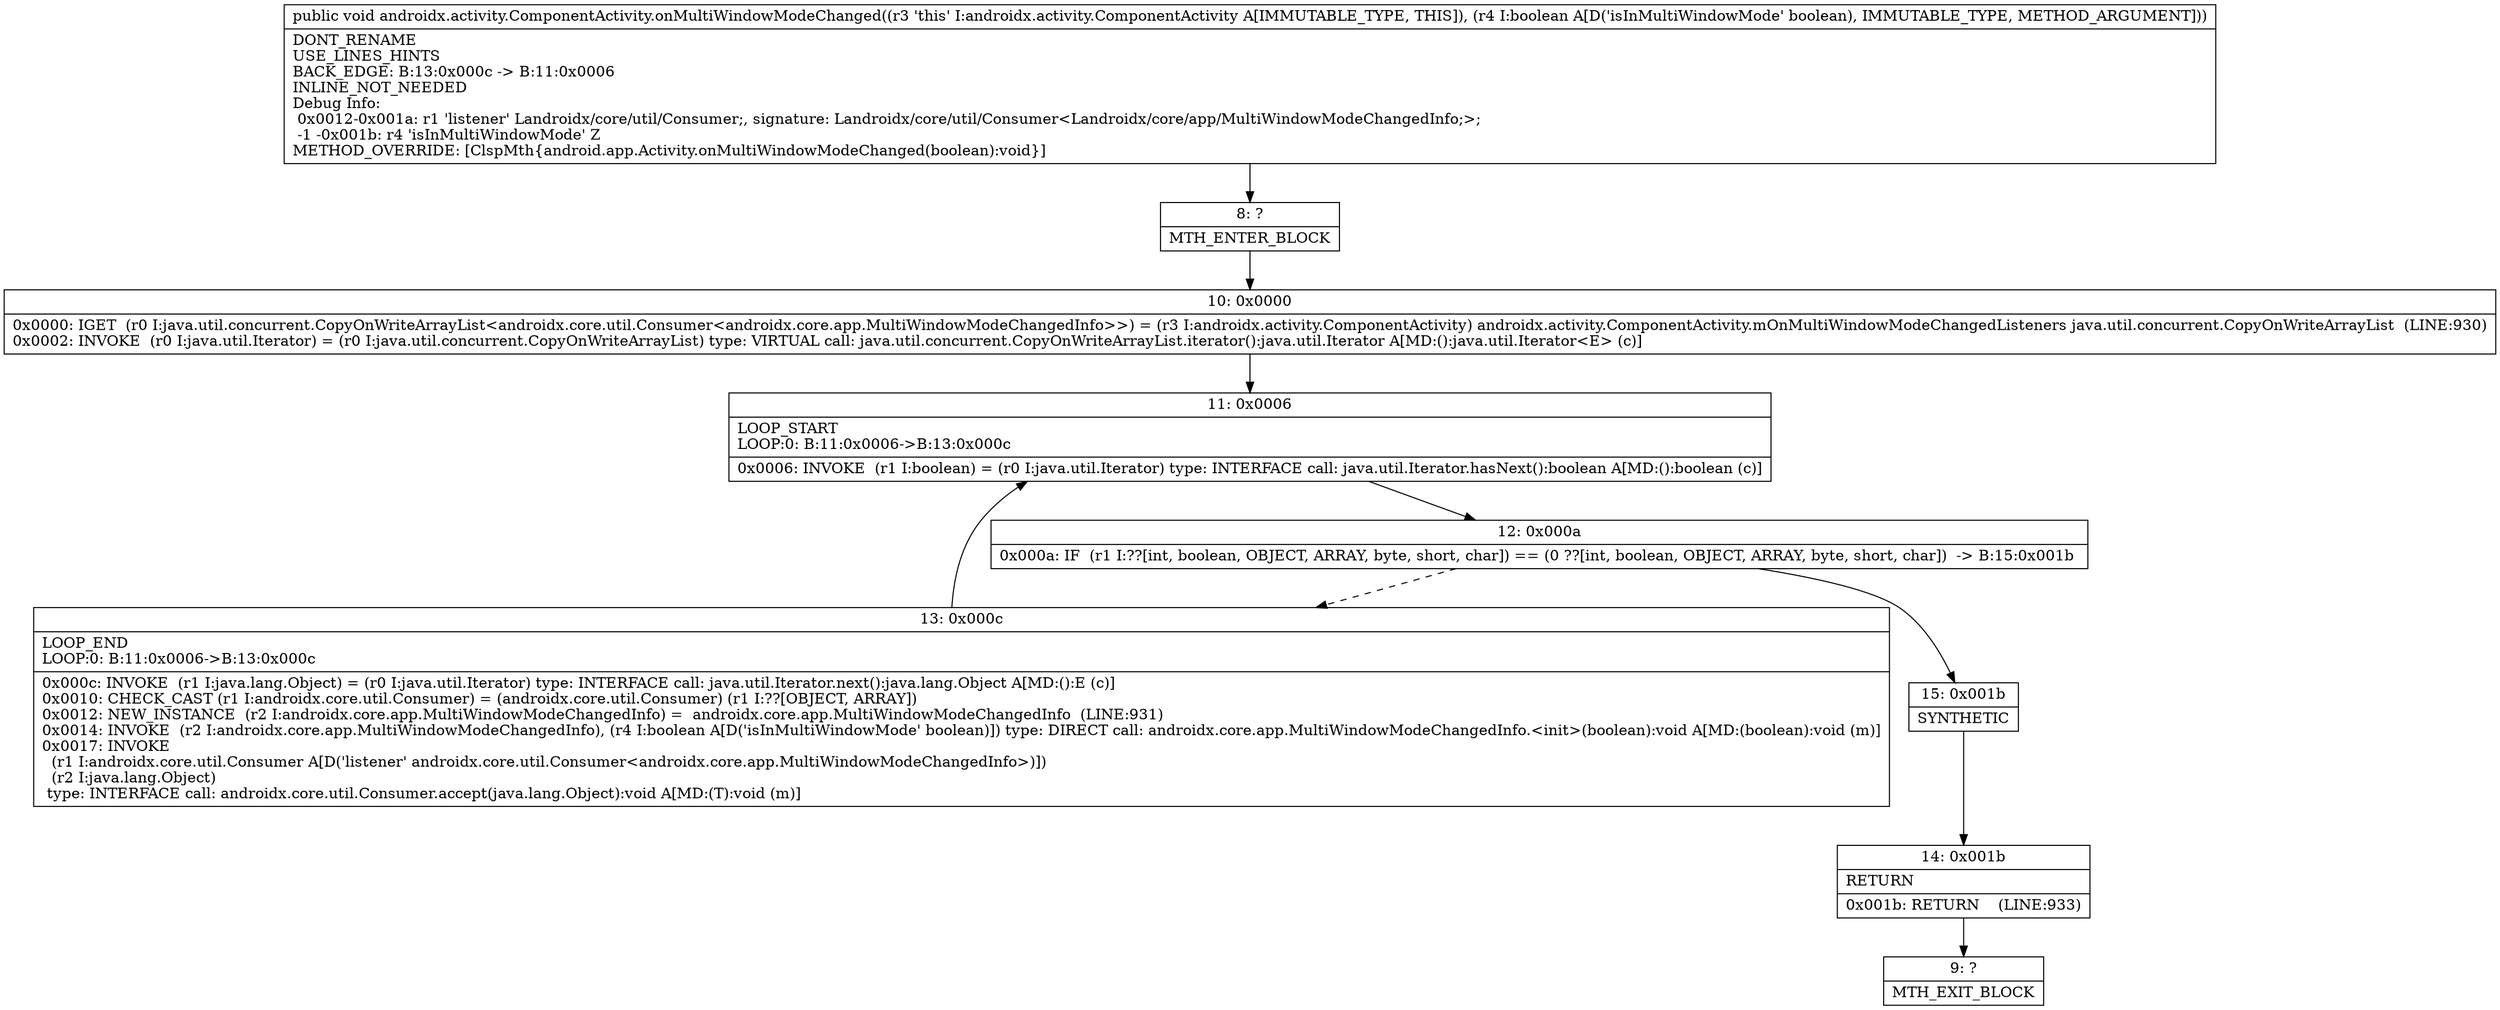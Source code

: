 digraph "CFG forandroidx.activity.ComponentActivity.onMultiWindowModeChanged(Z)V" {
Node_8 [shape=record,label="{8\:\ ?|MTH_ENTER_BLOCK\l}"];
Node_10 [shape=record,label="{10\:\ 0x0000|0x0000: IGET  (r0 I:java.util.concurrent.CopyOnWriteArrayList\<androidx.core.util.Consumer\<androidx.core.app.MultiWindowModeChangedInfo\>\>) = (r3 I:androidx.activity.ComponentActivity) androidx.activity.ComponentActivity.mOnMultiWindowModeChangedListeners java.util.concurrent.CopyOnWriteArrayList  (LINE:930)\l0x0002: INVOKE  (r0 I:java.util.Iterator) = (r0 I:java.util.concurrent.CopyOnWriteArrayList) type: VIRTUAL call: java.util.concurrent.CopyOnWriteArrayList.iterator():java.util.Iterator A[MD:():java.util.Iterator\<E\> (c)]\l}"];
Node_11 [shape=record,label="{11\:\ 0x0006|LOOP_START\lLOOP:0: B:11:0x0006\-\>B:13:0x000c\l|0x0006: INVOKE  (r1 I:boolean) = (r0 I:java.util.Iterator) type: INTERFACE call: java.util.Iterator.hasNext():boolean A[MD:():boolean (c)]\l}"];
Node_12 [shape=record,label="{12\:\ 0x000a|0x000a: IF  (r1 I:??[int, boolean, OBJECT, ARRAY, byte, short, char]) == (0 ??[int, boolean, OBJECT, ARRAY, byte, short, char])  \-\> B:15:0x001b \l}"];
Node_13 [shape=record,label="{13\:\ 0x000c|LOOP_END\lLOOP:0: B:11:0x0006\-\>B:13:0x000c\l|0x000c: INVOKE  (r1 I:java.lang.Object) = (r0 I:java.util.Iterator) type: INTERFACE call: java.util.Iterator.next():java.lang.Object A[MD:():E (c)]\l0x0010: CHECK_CAST (r1 I:androidx.core.util.Consumer) = (androidx.core.util.Consumer) (r1 I:??[OBJECT, ARRAY]) \l0x0012: NEW_INSTANCE  (r2 I:androidx.core.app.MultiWindowModeChangedInfo) =  androidx.core.app.MultiWindowModeChangedInfo  (LINE:931)\l0x0014: INVOKE  (r2 I:androidx.core.app.MultiWindowModeChangedInfo), (r4 I:boolean A[D('isInMultiWindowMode' boolean)]) type: DIRECT call: androidx.core.app.MultiWindowModeChangedInfo.\<init\>(boolean):void A[MD:(boolean):void (m)]\l0x0017: INVOKE  \l  (r1 I:androidx.core.util.Consumer A[D('listener' androidx.core.util.Consumer\<androidx.core.app.MultiWindowModeChangedInfo\>)])\l  (r2 I:java.lang.Object)\l type: INTERFACE call: androidx.core.util.Consumer.accept(java.lang.Object):void A[MD:(T):void (m)]\l}"];
Node_15 [shape=record,label="{15\:\ 0x001b|SYNTHETIC\l}"];
Node_14 [shape=record,label="{14\:\ 0x001b|RETURN\l|0x001b: RETURN    (LINE:933)\l}"];
Node_9 [shape=record,label="{9\:\ ?|MTH_EXIT_BLOCK\l}"];
MethodNode[shape=record,label="{public void androidx.activity.ComponentActivity.onMultiWindowModeChanged((r3 'this' I:androidx.activity.ComponentActivity A[IMMUTABLE_TYPE, THIS]), (r4 I:boolean A[D('isInMultiWindowMode' boolean), IMMUTABLE_TYPE, METHOD_ARGUMENT]))  | DONT_RENAME\lUSE_LINES_HINTS\lBACK_EDGE: B:13:0x000c \-\> B:11:0x0006\lINLINE_NOT_NEEDED\lDebug Info:\l  0x0012\-0x001a: r1 'listener' Landroidx\/core\/util\/Consumer;, signature: Landroidx\/core\/util\/Consumer\<Landroidx\/core\/app\/MultiWindowModeChangedInfo;\>;\l  \-1 \-0x001b: r4 'isInMultiWindowMode' Z\lMETHOD_OVERRIDE: [ClspMth\{android.app.Activity.onMultiWindowModeChanged(boolean):void\}]\l}"];
MethodNode -> Node_8;Node_8 -> Node_10;
Node_10 -> Node_11;
Node_11 -> Node_12;
Node_12 -> Node_13[style=dashed];
Node_12 -> Node_15;
Node_13 -> Node_11;
Node_15 -> Node_14;
Node_14 -> Node_9;
}

